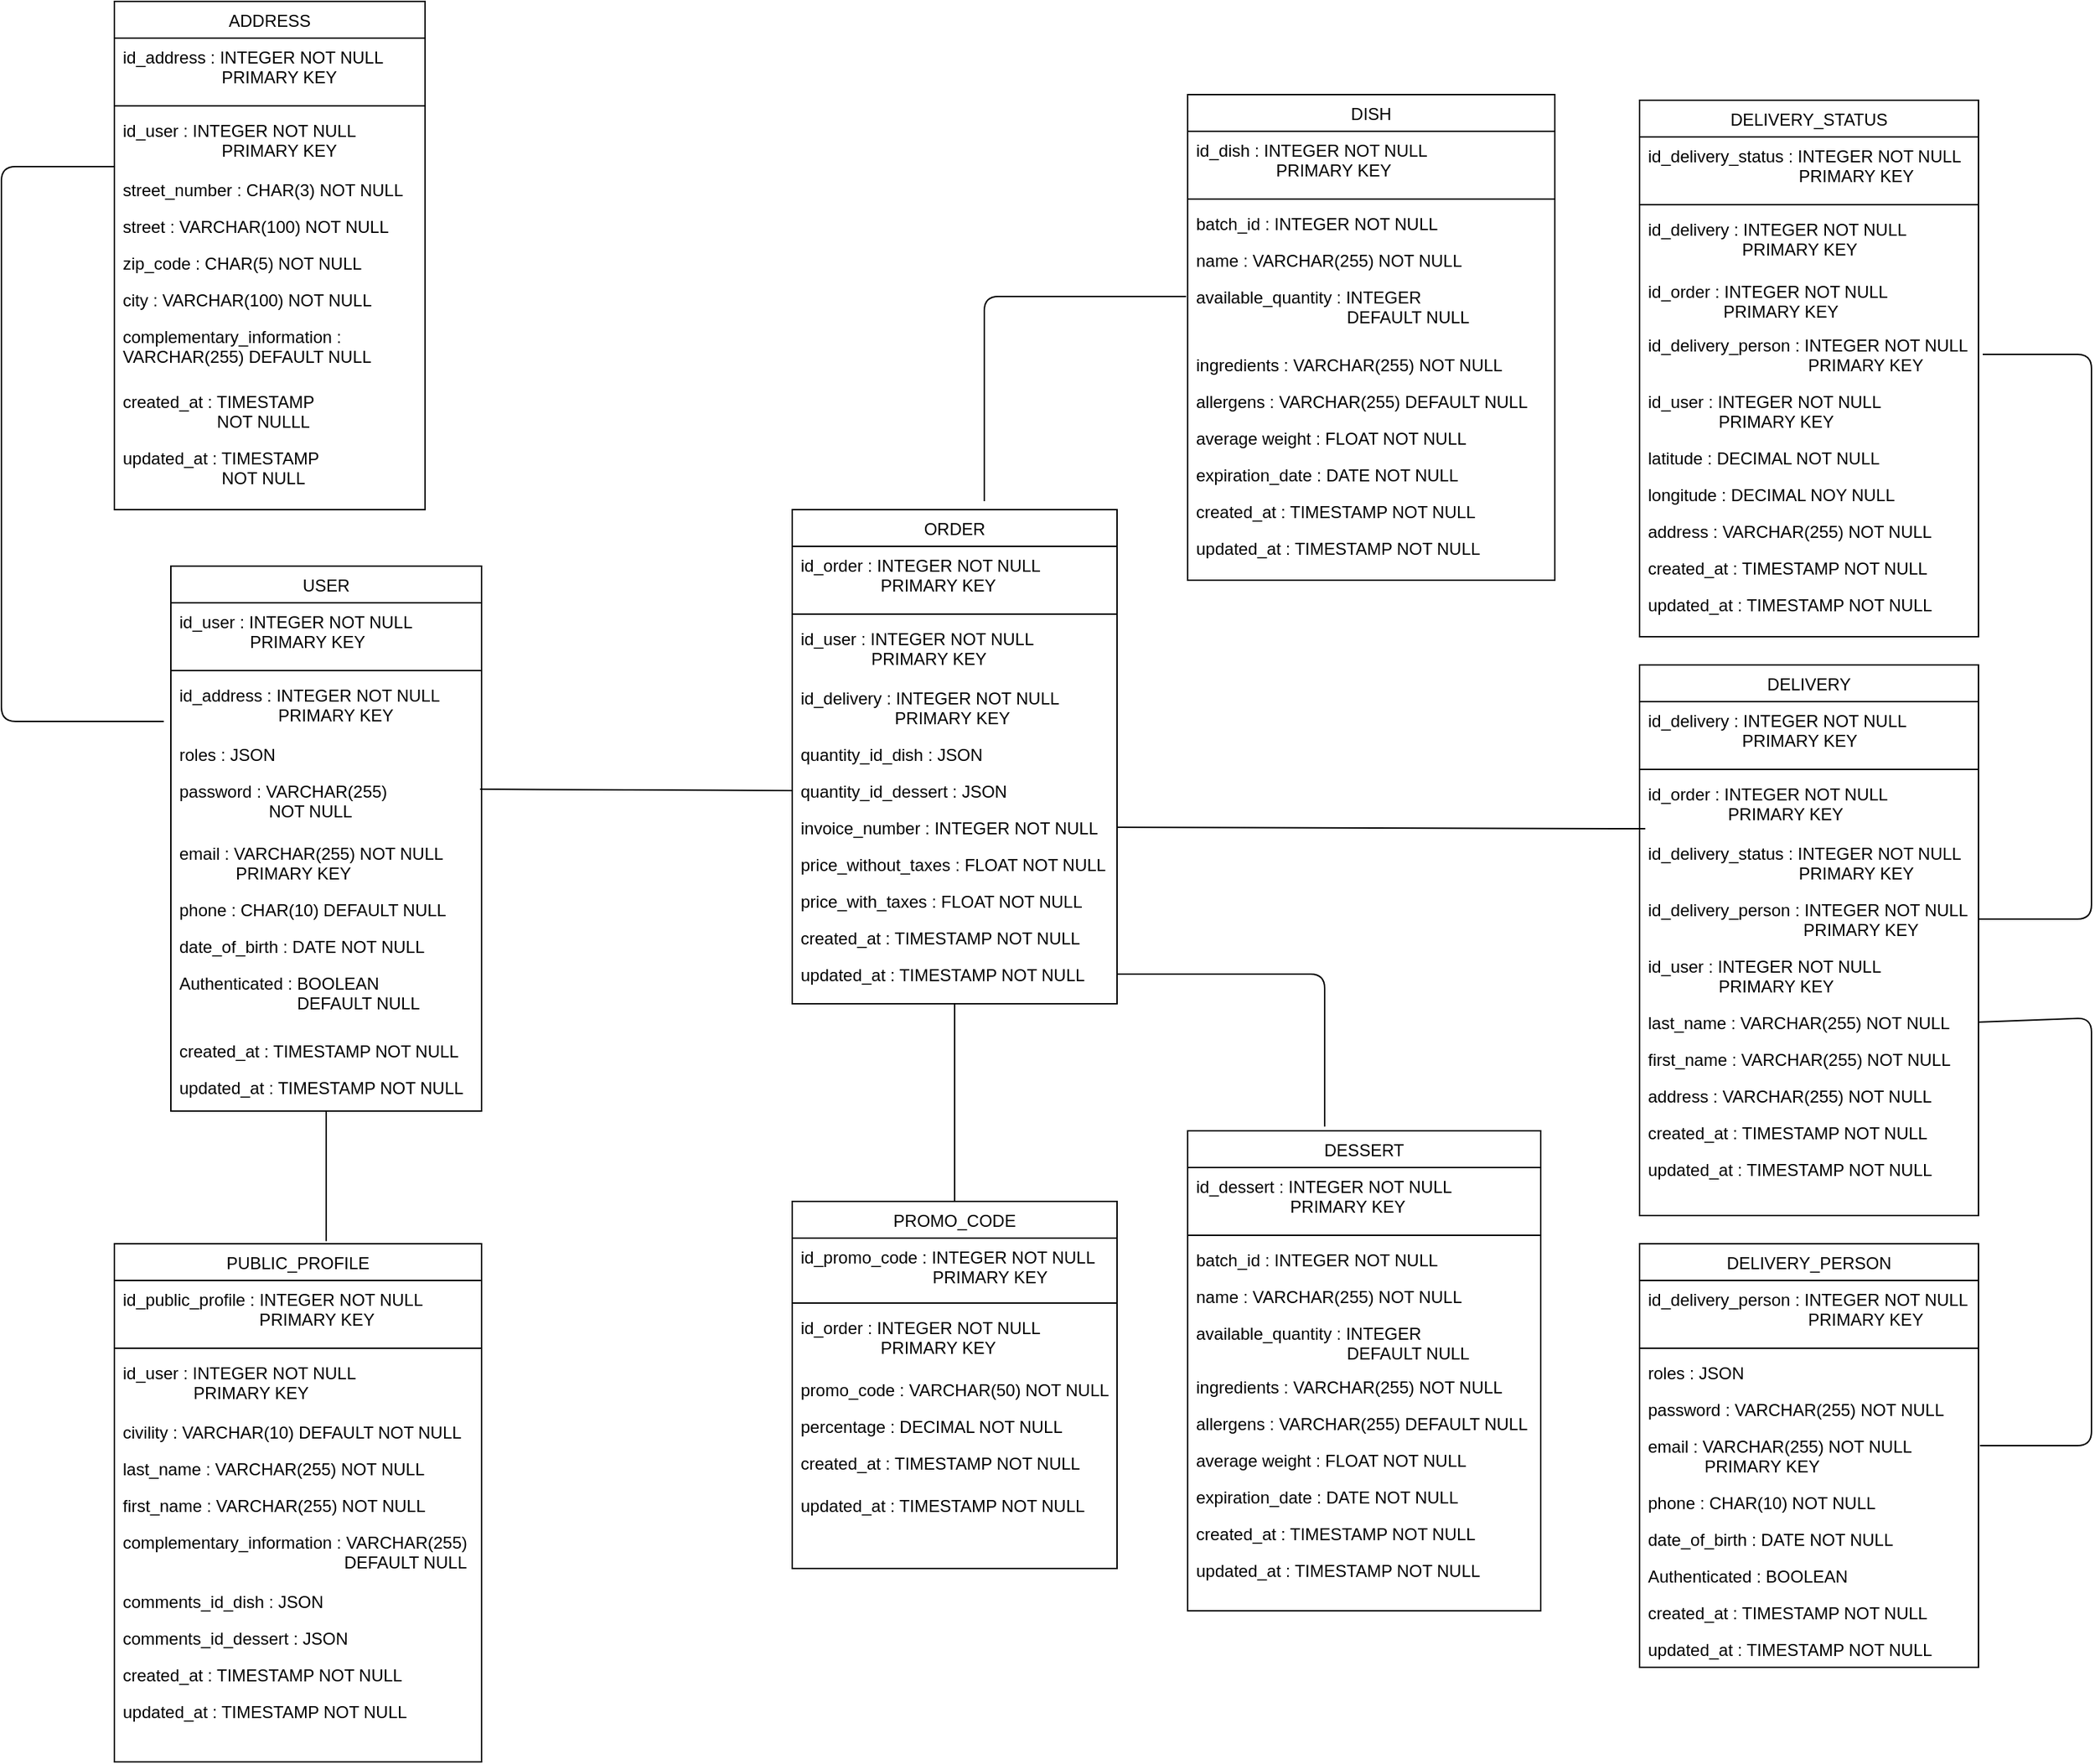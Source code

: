 <mxfile version="14.6.13" type="device"><diagram id="C5RBs43oDa-KdzZeNtuy" name="Page-1"><mxGraphModel dx="1314" dy="1981" grid="1" gridSize="10" guides="1" tooltips="1" connect="1" arrows="1" fold="1" page="1" pageScale="1" pageWidth="827" pageHeight="1169" math="0" shadow="0"><root><mxCell id="WIyWlLk6GJQsqaUBKTNV-0"/><mxCell id="WIyWlLk6GJQsqaUBKTNV-1" parent="WIyWlLk6GJQsqaUBKTNV-0"/><mxCell id="zkfFHV4jXpPFQw0GAbJ--6" value="USER" style="swimlane;fontStyle=0;align=center;verticalAlign=top;childLayout=stackLayout;horizontal=1;startSize=26;horizontalStack=0;resizeParent=1;resizeLast=0;collapsible=1;marginBottom=0;rounded=0;shadow=0;strokeWidth=1;" parent="WIyWlLk6GJQsqaUBKTNV-1" vertex="1"><mxGeometry x="160" y="160" width="220" height="386" as="geometry"><mxRectangle x="130" y="380" width="160" height="26" as="alternateBounds"/></mxGeometry></mxCell><mxCell id="zkfFHV4jXpPFQw0GAbJ--7" value="id_user : INTEGER NOT NULL &#10;               PRIMARY KEY" style="text;align=left;verticalAlign=top;spacingLeft=4;spacingRight=4;overflow=hidden;rotatable=0;points=[[0,0.5],[1,0.5]];portConstraint=eastwest;" parent="zkfFHV4jXpPFQw0GAbJ--6" vertex="1"><mxGeometry y="26" width="220" height="44" as="geometry"/></mxCell><mxCell id="zkfFHV4jXpPFQw0GAbJ--9" value="" style="line;html=1;strokeWidth=1;align=left;verticalAlign=middle;spacingTop=-1;spacingLeft=3;spacingRight=3;rotatable=0;labelPosition=right;points=[];portConstraint=eastwest;" parent="zkfFHV4jXpPFQw0GAbJ--6" vertex="1"><mxGeometry y="70" width="220" height="8" as="geometry"/></mxCell><mxCell id="uL6CH6kMxRRnZn6X0IcA-140" value="id_address : INTEGER NOT NULL &#10;                     PRIMARY KEY" style="text;align=left;verticalAlign=top;spacingLeft=4;spacingRight=4;overflow=hidden;rotatable=0;points=[[0,0.5],[1,0.5]];portConstraint=eastwest;" parent="zkfFHV4jXpPFQw0GAbJ--6" vertex="1"><mxGeometry y="78" width="220" height="42" as="geometry"/></mxCell><mxCell id="zkfFHV4jXpPFQw0GAbJ--8" value="roles : JSON" style="text;align=left;verticalAlign=top;spacingLeft=4;spacingRight=4;overflow=hidden;rotatable=0;points=[[0,0.5],[1,0.5]];portConstraint=eastwest;rounded=0;shadow=0;html=0;" parent="zkfFHV4jXpPFQw0GAbJ--6" vertex="1"><mxGeometry y="120" width="220" height="26" as="geometry"/></mxCell><mxCell id="uL6CH6kMxRRnZn6X0IcA-0" value="password : VARCHAR(255) &#10;                   NOT NULL" style="text;align=left;verticalAlign=top;spacingLeft=4;spacingRight=4;overflow=hidden;rotatable=0;points=[[0,0.5],[1,0.5]];portConstraint=eastwest;rounded=0;shadow=0;html=0;" parent="zkfFHV4jXpPFQw0GAbJ--6" vertex="1"><mxGeometry y="146" width="220" height="44" as="geometry"/></mxCell><mxCell id="uL6CH6kMxRRnZn6X0IcA-1" value="email : VARCHAR(255) NOT NULL&#10;            PRIMARY KEY" style="text;align=left;verticalAlign=top;spacingLeft=4;spacingRight=4;overflow=hidden;rotatable=0;points=[[0,0.5],[1,0.5]];portConstraint=eastwest;rounded=0;shadow=0;html=0;" parent="zkfFHV4jXpPFQw0GAbJ--6" vertex="1"><mxGeometry y="190" width="220" height="40" as="geometry"/></mxCell><mxCell id="uL6CH6kMxRRnZn6X0IcA-3" value="phone : CHAR(10) DEFAULT NULL" style="text;align=left;verticalAlign=top;spacingLeft=4;spacingRight=4;overflow=hidden;rotatable=0;points=[[0,0.5],[1,0.5]];portConstraint=eastwest;rounded=0;shadow=0;html=0;" parent="zkfFHV4jXpPFQw0GAbJ--6" vertex="1"><mxGeometry y="230" width="220" height="26" as="geometry"/></mxCell><mxCell id="uL6CH6kMxRRnZn6X0IcA-22" value="date_of_birth : DATE NOT NULL" style="text;align=left;verticalAlign=top;spacingLeft=4;spacingRight=4;overflow=hidden;rotatable=0;points=[[0,0.5],[1,0.5]];portConstraint=eastwest;rounded=0;shadow=0;html=0;" parent="zkfFHV4jXpPFQw0GAbJ--6" vertex="1"><mxGeometry y="256" width="220" height="26" as="geometry"/></mxCell><mxCell id="uL6CH6kMxRRnZn6X0IcA-137" value="Authenticated : BOOLEAN&#10;                         DEFAULT NULL" style="text;align=left;verticalAlign=top;spacingLeft=4;spacingRight=4;overflow=hidden;rotatable=0;points=[[0,0.5],[1,0.5]];portConstraint=eastwest;rounded=0;shadow=0;html=0;" parent="zkfFHV4jXpPFQw0GAbJ--6" vertex="1"><mxGeometry y="282" width="220" height="48" as="geometry"/></mxCell><mxCell id="zkfFHV4jXpPFQw0GAbJ--11" value="created_at : TIMESTAMP NOT NULL&#10;" style="text;align=left;verticalAlign=top;spacingLeft=4;spacingRight=4;overflow=hidden;rotatable=0;points=[[0,0.5],[1,0.5]];portConstraint=eastwest;" parent="zkfFHV4jXpPFQw0GAbJ--6" vertex="1"><mxGeometry y="330" width="220" height="26" as="geometry"/></mxCell><mxCell id="zkfFHV4jXpPFQw0GAbJ--10" value="updated_at : TIMESTAMP NOT NULL" style="text;align=left;verticalAlign=top;spacingLeft=4;spacingRight=4;overflow=hidden;rotatable=0;points=[[0,0.5],[1,0.5]];portConstraint=eastwest;fontStyle=0" parent="zkfFHV4jXpPFQw0GAbJ--6" vertex="1"><mxGeometry y="356" width="220" height="26" as="geometry"/></mxCell><mxCell id="uL6CH6kMxRRnZn6X0IcA-5" value="ADDRESS&#10;" style="swimlane;fontStyle=0;align=center;verticalAlign=top;childLayout=stackLayout;horizontal=1;startSize=26;horizontalStack=0;resizeParent=1;resizeLast=0;collapsible=1;marginBottom=0;rounded=0;shadow=0;strokeWidth=1;" parent="WIyWlLk6GJQsqaUBKTNV-1" vertex="1"><mxGeometry x="120" y="-240" width="220" height="360" as="geometry"><mxRectangle x="130" y="380" width="160" height="26" as="alternateBounds"/></mxGeometry></mxCell><mxCell id="uL6CH6kMxRRnZn6X0IcA-6" value="id_address : INTEGER NOT NULL &#10;                     PRIMARY KEY&#10;" style="text;align=left;verticalAlign=top;spacingLeft=4;spacingRight=4;overflow=hidden;rotatable=0;points=[[0,0.5],[1,0.5]];portConstraint=eastwest;" parent="uL6CH6kMxRRnZn6X0IcA-5" vertex="1"><mxGeometry y="26" width="220" height="44" as="geometry"/></mxCell><mxCell id="uL6CH6kMxRRnZn6X0IcA-12" value="" style="line;html=1;strokeWidth=1;align=left;verticalAlign=middle;spacingTop=-1;spacingLeft=3;spacingRight=3;rotatable=0;labelPosition=right;points=[];portConstraint=eastwest;" parent="uL6CH6kMxRRnZn6X0IcA-5" vertex="1"><mxGeometry y="70" width="220" height="8" as="geometry"/></mxCell><mxCell id="uL6CH6kMxRRnZn6X0IcA-7" value="id_user : INTEGER NOT NULL &#10;                     PRIMARY KEY&#10;" style="text;align=left;verticalAlign=top;spacingLeft=4;spacingRight=4;overflow=hidden;rotatable=0;points=[[0,0.5],[1,0.5]];portConstraint=eastwest;rounded=0;shadow=0;html=0;" parent="uL6CH6kMxRRnZn6X0IcA-5" vertex="1"><mxGeometry y="78" width="220" height="42" as="geometry"/></mxCell><mxCell id="uL6CH6kMxRRnZn6X0IcA-8" value="street_number : CHAR(3) NOT NULL" style="text;align=left;verticalAlign=top;spacingLeft=4;spacingRight=4;overflow=hidden;rotatable=0;points=[[0,0.5],[1,0.5]];portConstraint=eastwest;rounded=0;shadow=0;html=0;" parent="uL6CH6kMxRRnZn6X0IcA-5" vertex="1"><mxGeometry y="120" width="220" height="26" as="geometry"/></mxCell><mxCell id="uL6CH6kMxRRnZn6X0IcA-9" value="street : VARCHAR(100) NOT NULL" style="text;align=left;verticalAlign=top;spacingLeft=4;spacingRight=4;overflow=hidden;rotatable=0;points=[[0,0.5],[1,0.5]];portConstraint=eastwest;rounded=0;shadow=0;html=0;" parent="uL6CH6kMxRRnZn6X0IcA-5" vertex="1"><mxGeometry y="146" width="220" height="26" as="geometry"/></mxCell><mxCell id="uL6CH6kMxRRnZn6X0IcA-10" value="zip_code : CHAR(5) NOT NULL" style="text;align=left;verticalAlign=top;spacingLeft=4;spacingRight=4;overflow=hidden;rotatable=0;points=[[0,0.5],[1,0.5]];portConstraint=eastwest;rounded=0;shadow=0;html=0;" parent="uL6CH6kMxRRnZn6X0IcA-5" vertex="1"><mxGeometry y="172" width="220" height="26" as="geometry"/></mxCell><mxCell id="uL6CH6kMxRRnZn6X0IcA-11" value="city : VARCHAR(100) NOT NULL " style="text;align=left;verticalAlign=top;spacingLeft=4;spacingRight=4;overflow=hidden;rotatable=0;points=[[0,0.5],[1,0.5]];portConstraint=eastwest;rounded=0;shadow=0;html=0;" parent="uL6CH6kMxRRnZn6X0IcA-5" vertex="1"><mxGeometry y="198" width="220" height="26" as="geometry"/></mxCell><mxCell id="uL6CH6kMxRRnZn6X0IcA-15" value="complementary_information : &#10;VARCHAR(255) DEFAULT NULL" style="text;align=left;verticalAlign=top;spacingLeft=4;spacingRight=4;overflow=hidden;rotatable=0;points=[[0,0.5],[1,0.5]];portConstraint=eastwest;rounded=0;shadow=0;html=0;" parent="uL6CH6kMxRRnZn6X0IcA-5" vertex="1"><mxGeometry y="224" width="220" height="46" as="geometry"/></mxCell><mxCell id="uL6CH6kMxRRnZn6X0IcA-13" value="created_at : TIMESTAMP &#10;                    NOT NULLL" style="text;align=left;verticalAlign=top;spacingLeft=4;spacingRight=4;overflow=hidden;rotatable=0;points=[[0,0.5],[1,0.5]];portConstraint=eastwest;" parent="uL6CH6kMxRRnZn6X0IcA-5" vertex="1"><mxGeometry y="270" width="220" height="40" as="geometry"/></mxCell><mxCell id="uL6CH6kMxRRnZn6X0IcA-14" value="updated_at : TIMESTAMP&#10;                     NOT NULL" style="text;align=left;verticalAlign=top;spacingLeft=4;spacingRight=4;overflow=hidden;rotatable=0;points=[[0,0.5],[1,0.5]];portConstraint=eastwest;fontStyle=0" parent="uL6CH6kMxRRnZn6X0IcA-5" vertex="1"><mxGeometry y="310" width="220" height="50" as="geometry"/></mxCell><mxCell id="uL6CH6kMxRRnZn6X0IcA-16" value="PUBLIC_PROFILE" style="swimlane;fontStyle=0;align=center;verticalAlign=top;childLayout=stackLayout;horizontal=1;startSize=26;horizontalStack=0;resizeParent=1;resizeLast=0;collapsible=1;marginBottom=0;rounded=0;shadow=0;strokeWidth=1;" parent="WIyWlLk6GJQsqaUBKTNV-1" vertex="1"><mxGeometry x="120" y="640" width="260" height="367" as="geometry"><mxRectangle x="130" y="380" width="160" height="26" as="alternateBounds"/></mxGeometry></mxCell><mxCell id="uL6CH6kMxRRnZn6X0IcA-17" value="id_public_profile : INTEGER NOT NULL &#10;                             PRIMARY KEY" style="text;align=left;verticalAlign=top;spacingLeft=4;spacingRight=4;overflow=hidden;rotatable=0;points=[[0,0.5],[1,0.5]];portConstraint=eastwest;" parent="uL6CH6kMxRRnZn6X0IcA-16" vertex="1"><mxGeometry y="26" width="260" height="44" as="geometry"/></mxCell><mxCell id="uL6CH6kMxRRnZn6X0IcA-24" value="" style="line;html=1;strokeWidth=1;align=left;verticalAlign=middle;spacingTop=-1;spacingLeft=3;spacingRight=3;rotatable=0;labelPosition=right;points=[];portConstraint=eastwest;" parent="uL6CH6kMxRRnZn6X0IcA-16" vertex="1"><mxGeometry y="70" width="260" height="8" as="geometry"/></mxCell><mxCell id="uL6CH6kMxRRnZn6X0IcA-18" value="id_user : INTEGER NOT NULL &#10;               PRIMARY KEY" style="text;align=left;verticalAlign=top;spacingLeft=4;spacingRight=4;overflow=hidden;rotatable=0;points=[[0,0.5],[1,0.5]];portConstraint=eastwest;rounded=0;shadow=0;html=0;" parent="uL6CH6kMxRRnZn6X0IcA-16" vertex="1"><mxGeometry y="78" width="260" height="42" as="geometry"/></mxCell><mxCell id="uL6CH6kMxRRnZn6X0IcA-19" value="civility : VARCHAR(10) DEFAULT NOT NULL" style="text;align=left;verticalAlign=top;spacingLeft=4;spacingRight=4;overflow=hidden;rotatable=0;points=[[0,0.5],[1,0.5]];portConstraint=eastwest;rounded=0;shadow=0;html=0;" parent="uL6CH6kMxRRnZn6X0IcA-16" vertex="1"><mxGeometry y="120" width="260" height="26" as="geometry"/></mxCell><mxCell id="uL6CH6kMxRRnZn6X0IcA-136" value="last_name : VARCHAR(255) NOT NULL" style="text;align=left;verticalAlign=top;spacingLeft=4;spacingRight=4;overflow=hidden;rotatable=0;points=[[0,0.5],[1,0.5]];portConstraint=eastwest;rounded=0;shadow=0;html=0;" parent="uL6CH6kMxRRnZn6X0IcA-16" vertex="1"><mxGeometry y="146" width="260" height="26" as="geometry"/></mxCell><mxCell id="uL6CH6kMxRRnZn6X0IcA-21" value="first_name : VARCHAR(255) NOT NULL" style="text;align=left;verticalAlign=top;spacingLeft=4;spacingRight=4;overflow=hidden;rotatable=0;points=[[0,0.5],[1,0.5]];portConstraint=eastwest;rounded=0;shadow=0;html=0;" parent="uL6CH6kMxRRnZn6X0IcA-16" vertex="1"><mxGeometry y="172" width="260" height="26" as="geometry"/></mxCell><mxCell id="uL6CH6kMxRRnZn6X0IcA-23" value="complementary_information : VARCHAR(255) &#10;                                               DEFAULT NULL" style="text;align=left;verticalAlign=top;spacingLeft=4;spacingRight=4;overflow=hidden;rotatable=0;points=[[0,0.5],[1,0.5]];portConstraint=eastwest;rounded=0;shadow=0;html=0;" parent="uL6CH6kMxRRnZn6X0IcA-16" vertex="1"><mxGeometry y="198" width="260" height="42" as="geometry"/></mxCell><mxCell id="uL6CH6kMxRRnZn6X0IcA-135" value="comments_id_dish : JSON" style="text;align=left;verticalAlign=top;spacingLeft=4;spacingRight=4;overflow=hidden;rotatable=0;points=[[0,0.5],[1,0.5]];portConstraint=eastwest;rounded=0;shadow=0;html=0;" parent="uL6CH6kMxRRnZn6X0IcA-16" vertex="1"><mxGeometry y="240" width="260" height="26" as="geometry"/></mxCell><mxCell id="uL6CH6kMxRRnZn6X0IcA-142" value="comments_id_dessert : JSON" style="text;align=left;verticalAlign=top;spacingLeft=4;spacingRight=4;overflow=hidden;rotatable=0;points=[[0,0.5],[1,0.5]];portConstraint=eastwest;rounded=0;shadow=0;html=0;" parent="uL6CH6kMxRRnZn6X0IcA-16" vertex="1"><mxGeometry y="266" width="260" height="26" as="geometry"/></mxCell><mxCell id="uL6CH6kMxRRnZn6X0IcA-25" value="created_at : TIMESTAMP NOT NULL&#10;" style="text;align=left;verticalAlign=top;spacingLeft=4;spacingRight=4;overflow=hidden;rotatable=0;points=[[0,0.5],[1,0.5]];portConstraint=eastwest;" parent="uL6CH6kMxRRnZn6X0IcA-16" vertex="1"><mxGeometry y="292" width="260" height="26" as="geometry"/></mxCell><mxCell id="uL6CH6kMxRRnZn6X0IcA-26" value="updated_at : TIMESTAMP NOT NULL&#10;" style="text;align=left;verticalAlign=top;spacingLeft=4;spacingRight=4;overflow=hidden;rotatable=0;points=[[0,0.5],[1,0.5]];portConstraint=eastwest;fontStyle=0" parent="uL6CH6kMxRRnZn6X0IcA-16" vertex="1"><mxGeometry y="318" width="260" height="26" as="geometry"/></mxCell><mxCell id="uL6CH6kMxRRnZn6X0IcA-28" value="" style="endArrow=none;html=1;entryX=0;entryY=0.929;entryDx=0;entryDy=0;entryPerimeter=0;" parent="WIyWlLk6GJQsqaUBKTNV-1" target="uL6CH6kMxRRnZn6X0IcA-7" edge="1"><mxGeometry width="50" height="50" relative="1" as="geometry"><mxPoint x="155" y="270" as="sourcePoint"/><mxPoint x="100" y="-125" as="targetPoint"/><Array as="points"><mxPoint x="40" y="270"/><mxPoint x="40" y="-123"/></Array></mxGeometry></mxCell><mxCell id="uL6CH6kMxRRnZn6X0IcA-31" value="" style="endArrow=none;html=1;entryX=0.5;entryY=1;entryDx=0;entryDy=0;exitX=0.577;exitY=-0.005;exitDx=0;exitDy=0;exitPerimeter=0;" parent="WIyWlLk6GJQsqaUBKTNV-1" source="uL6CH6kMxRRnZn6X0IcA-16" target="zkfFHV4jXpPFQw0GAbJ--6" edge="1"><mxGeometry width="50" height="50" relative="1" as="geometry"><mxPoint x="240" y="441" as="sourcePoint"/><mxPoint x="280" y="380" as="targetPoint"/></mxGeometry></mxCell><mxCell id="uL6CH6kMxRRnZn6X0IcA-41" value="ORDER" style="swimlane;fontStyle=0;align=center;verticalAlign=top;childLayout=stackLayout;horizontal=1;startSize=26;horizontalStack=0;resizeParent=1;resizeLast=0;collapsible=1;marginBottom=0;rounded=0;shadow=0;strokeWidth=1;" parent="WIyWlLk6GJQsqaUBKTNV-1" vertex="1"><mxGeometry x="600" y="120" width="230" height="350" as="geometry"><mxRectangle x="130" y="380" width="160" height="26" as="alternateBounds"/></mxGeometry></mxCell><mxCell id="uL6CH6kMxRRnZn6X0IcA-42" value="id_order : INTEGER NOT NULL &#10;                 PRIMARY KEY" style="text;align=left;verticalAlign=top;spacingLeft=4;spacingRight=4;overflow=hidden;rotatable=0;points=[[0,0.5],[1,0.5]];portConstraint=eastwest;" parent="uL6CH6kMxRRnZn6X0IcA-41" vertex="1"><mxGeometry y="26" width="230" height="44" as="geometry"/></mxCell><mxCell id="uL6CH6kMxRRnZn6X0IcA-49" value="" style="line;html=1;strokeWidth=1;align=left;verticalAlign=middle;spacingTop=-1;spacingLeft=3;spacingRight=3;rotatable=0;labelPosition=right;points=[];portConstraint=eastwest;" parent="uL6CH6kMxRRnZn6X0IcA-41" vertex="1"><mxGeometry y="70" width="230" height="8" as="geometry"/></mxCell><mxCell id="uL6CH6kMxRRnZn6X0IcA-44" value="id_user : INTEGER NOT NULL &#10;               PRIMARY KEY" style="text;align=left;verticalAlign=top;spacingLeft=4;spacingRight=4;overflow=hidden;rotatable=0;points=[[0,0.5],[1,0.5]];portConstraint=eastwest;rounded=0;shadow=0;html=0;" parent="uL6CH6kMxRRnZn6X0IcA-41" vertex="1"><mxGeometry y="78" width="230" height="42" as="geometry"/></mxCell><mxCell id="uL6CH6kMxRRnZn6X0IcA-45" value="id_delivery : INTEGER NOT NULL &#10;                    PRIMARY KEY" style="text;align=left;verticalAlign=top;spacingLeft=4;spacingRight=4;overflow=hidden;rotatable=0;points=[[0,0.5],[1,0.5]];portConstraint=eastwest;rounded=0;shadow=0;html=0;" parent="uL6CH6kMxRRnZn6X0IcA-41" vertex="1"><mxGeometry y="120" width="230" height="40" as="geometry"/></mxCell><mxCell id="uL6CH6kMxRRnZn6X0IcA-111" value="quantity_id_dish : JSON" style="text;align=left;verticalAlign=top;spacingLeft=4;spacingRight=4;overflow=hidden;rotatable=0;points=[[0,0.5],[1,0.5]];portConstraint=eastwest;rounded=0;shadow=0;html=0;" parent="uL6CH6kMxRRnZn6X0IcA-41" vertex="1"><mxGeometry y="160" width="230" height="26" as="geometry"/></mxCell><mxCell id="uL6CH6kMxRRnZn6X0IcA-112" value="quantity_id_dessert : JSON" style="text;align=left;verticalAlign=top;spacingLeft=4;spacingRight=4;overflow=hidden;rotatable=0;points=[[0,0.5],[1,0.5]];portConstraint=eastwest;rounded=0;shadow=0;html=0;" parent="uL6CH6kMxRRnZn6X0IcA-41" vertex="1"><mxGeometry y="186" width="230" height="26" as="geometry"/></mxCell><mxCell id="uL6CH6kMxRRnZn6X0IcA-43" value="invoice_number : INTEGER NOT NULL" style="text;align=left;verticalAlign=top;spacingLeft=4;spacingRight=4;overflow=hidden;rotatable=0;points=[[0,0.5],[1,0.5]];portConstraint=eastwest;rounded=0;shadow=0;html=0;" parent="uL6CH6kMxRRnZn6X0IcA-41" vertex="1"><mxGeometry y="212" width="230" height="26" as="geometry"/></mxCell><mxCell id="uL6CH6kMxRRnZn6X0IcA-47" value="price_without_taxes : FLOAT NOT NULL" style="text;align=left;verticalAlign=top;spacingLeft=4;spacingRight=4;overflow=hidden;rotatable=0;points=[[0,0.5],[1,0.5]];portConstraint=eastwest;rounded=0;shadow=0;html=0;" parent="uL6CH6kMxRRnZn6X0IcA-41" vertex="1"><mxGeometry y="238" width="230" height="26" as="geometry"/></mxCell><mxCell id="uL6CH6kMxRRnZn6X0IcA-48" value="price_with_taxes : FLOAT NOT NULL" style="text;align=left;verticalAlign=top;spacingLeft=4;spacingRight=4;overflow=hidden;rotatable=0;points=[[0,0.5],[1,0.5]];portConstraint=eastwest;rounded=0;shadow=0;html=0;" parent="uL6CH6kMxRRnZn6X0IcA-41" vertex="1"><mxGeometry y="264" width="230" height="26" as="geometry"/></mxCell><mxCell id="uL6CH6kMxRRnZn6X0IcA-50" value="created_at : TIMESTAMP NOT NULL&#10;" style="text;align=left;verticalAlign=top;spacingLeft=4;spacingRight=4;overflow=hidden;rotatable=0;points=[[0,0.5],[1,0.5]];portConstraint=eastwest;" parent="uL6CH6kMxRRnZn6X0IcA-41" vertex="1"><mxGeometry y="290" width="230" height="26" as="geometry"/></mxCell><mxCell id="uL6CH6kMxRRnZn6X0IcA-51" value="updated_at : TIMESTAMP NOT NULL&#10;" style="text;align=left;verticalAlign=top;spacingLeft=4;spacingRight=4;overflow=hidden;rotatable=0;points=[[0,0.5],[1,0.5]];portConstraint=eastwest;fontStyle=0" parent="uL6CH6kMxRRnZn6X0IcA-41" vertex="1"><mxGeometry y="316" width="230" height="26" as="geometry"/></mxCell><mxCell id="uL6CH6kMxRRnZn6X0IcA-52" value="" style="endArrow=none;html=1;exitX=0.995;exitY=0.273;exitDx=0;exitDy=0;exitPerimeter=0;entryX=0;entryY=0.5;entryDx=0;entryDy=0;" parent="WIyWlLk6GJQsqaUBKTNV-1" source="uL6CH6kMxRRnZn6X0IcA-0" target="uL6CH6kMxRRnZn6X0IcA-112" edge="1"><mxGeometry width="50" height="50" relative="1" as="geometry"><mxPoint x="420" y="290" as="sourcePoint"/><mxPoint x="470" y="240" as="targetPoint"/></mxGeometry></mxCell><mxCell id="uL6CH6kMxRRnZn6X0IcA-62" value="DELIVERY_PERSON" style="swimlane;fontStyle=0;align=center;verticalAlign=top;childLayout=stackLayout;horizontal=1;startSize=26;horizontalStack=0;resizeParent=1;resizeLast=0;collapsible=1;marginBottom=0;rounded=0;shadow=0;strokeWidth=1;" parent="WIyWlLk6GJQsqaUBKTNV-1" vertex="1"><mxGeometry x="1200" y="640" width="240" height="300" as="geometry"><mxRectangle x="130" y="380" width="160" height="26" as="alternateBounds"/></mxGeometry></mxCell><mxCell id="uL6CH6kMxRRnZn6X0IcA-63" value="id_delivery_person : INTEGER NOT NULL &#10;                                  PRIMARY KEY" style="text;align=left;verticalAlign=top;spacingLeft=4;spacingRight=4;overflow=hidden;rotatable=0;points=[[0,0.5],[1,0.5]];portConstraint=eastwest;" parent="uL6CH6kMxRRnZn6X0IcA-62" vertex="1"><mxGeometry y="26" width="240" height="44" as="geometry"/></mxCell><mxCell id="uL6CH6kMxRRnZn6X0IcA-70" value="" style="line;html=1;strokeWidth=1;align=left;verticalAlign=middle;spacingTop=-1;spacingLeft=3;spacingRight=3;rotatable=0;labelPosition=right;points=[];portConstraint=eastwest;" parent="uL6CH6kMxRRnZn6X0IcA-62" vertex="1"><mxGeometry y="70" width="240" height="8" as="geometry"/></mxCell><mxCell id="uL6CH6kMxRRnZn6X0IcA-64" value="roles : JSON" style="text;align=left;verticalAlign=top;spacingLeft=4;spacingRight=4;overflow=hidden;rotatable=0;points=[[0,0.5],[1,0.5]];portConstraint=eastwest;rounded=0;shadow=0;html=0;" parent="uL6CH6kMxRRnZn6X0IcA-62" vertex="1"><mxGeometry y="78" width="240" height="26" as="geometry"/></mxCell><mxCell id="uL6CH6kMxRRnZn6X0IcA-65" value="password : VARCHAR(255) NOT NULL" style="text;align=left;verticalAlign=top;spacingLeft=4;spacingRight=4;overflow=hidden;rotatable=0;points=[[0,0.5],[1,0.5]];portConstraint=eastwest;rounded=0;shadow=0;html=0;" parent="uL6CH6kMxRRnZn6X0IcA-62" vertex="1"><mxGeometry y="104" width="240" height="26" as="geometry"/></mxCell><mxCell id="uL6CH6kMxRRnZn6X0IcA-66" value="email : VARCHAR(255) NOT NULL&#10;            PRIMARY KEY" style="text;align=left;verticalAlign=top;spacingLeft=4;spacingRight=4;overflow=hidden;rotatable=0;points=[[0,0.5],[1,0.5]];portConstraint=eastwest;rounded=0;shadow=0;html=0;" parent="uL6CH6kMxRRnZn6X0IcA-62" vertex="1"><mxGeometry y="130" width="240" height="40" as="geometry"/></mxCell><mxCell id="uL6CH6kMxRRnZn6X0IcA-67" value="phone : CHAR(10) NOT NULL" style="text;align=left;verticalAlign=top;spacingLeft=4;spacingRight=4;overflow=hidden;rotatable=0;points=[[0,0.5],[1,0.5]];portConstraint=eastwest;rounded=0;shadow=0;html=0;" parent="uL6CH6kMxRRnZn6X0IcA-62" vertex="1"><mxGeometry y="170" width="240" height="26" as="geometry"/></mxCell><mxCell id="uL6CH6kMxRRnZn6X0IcA-68" value="date_of_birth : DATE NOT NULL" style="text;align=left;verticalAlign=top;spacingLeft=4;spacingRight=4;overflow=hidden;rotatable=0;points=[[0,0.5],[1,0.5]];portConstraint=eastwest;rounded=0;shadow=0;html=0;" parent="uL6CH6kMxRRnZn6X0IcA-62" vertex="1"><mxGeometry y="196" width="240" height="26" as="geometry"/></mxCell><mxCell id="uL6CH6kMxRRnZn6X0IcA-69" value="Authenticated : BOOLEAN" style="text;align=left;verticalAlign=top;spacingLeft=4;spacingRight=4;overflow=hidden;rotatable=0;points=[[0,0.5],[1,0.5]];portConstraint=eastwest;rounded=0;shadow=0;html=0;" parent="uL6CH6kMxRRnZn6X0IcA-62" vertex="1"><mxGeometry y="222" width="240" height="26" as="geometry"/></mxCell><mxCell id="uL6CH6kMxRRnZn6X0IcA-71" value="created_at : TIMESTAMP NOT NULL&#10;" style="text;align=left;verticalAlign=top;spacingLeft=4;spacingRight=4;overflow=hidden;rotatable=0;points=[[0,0.5],[1,0.5]];portConstraint=eastwest;" parent="uL6CH6kMxRRnZn6X0IcA-62" vertex="1"><mxGeometry y="248" width="240" height="26" as="geometry"/></mxCell><mxCell id="uL6CH6kMxRRnZn6X0IcA-72" value="updated_at : TIMESTAMP NOT NULL&#10;" style="text;align=left;verticalAlign=top;spacingLeft=4;spacingRight=4;overflow=hidden;rotatable=0;points=[[0,0.5],[1,0.5]];portConstraint=eastwest;fontStyle=0" parent="uL6CH6kMxRRnZn6X0IcA-62" vertex="1"><mxGeometry y="274" width="240" height="26" as="geometry"/></mxCell><mxCell id="uL6CH6kMxRRnZn6X0IcA-73" value="PROMO_CODE&#10;" style="swimlane;fontStyle=0;align=center;verticalAlign=top;childLayout=stackLayout;horizontal=1;startSize=26;horizontalStack=0;resizeParent=1;resizeLast=0;collapsible=1;marginBottom=0;rounded=0;shadow=0;strokeWidth=1;" parent="WIyWlLk6GJQsqaUBKTNV-1" vertex="1"><mxGeometry x="600" y="610" width="230" height="260" as="geometry"><mxRectangle x="130" y="380" width="160" height="26" as="alternateBounds"/></mxGeometry></mxCell><mxCell id="uL6CH6kMxRRnZn6X0IcA-75" value="id_promo_code : INTEGER NOT NULL &#10;                            PRIMARY KEY" style="text;align=left;verticalAlign=top;spacingLeft=4;spacingRight=4;overflow=hidden;rotatable=0;points=[[0,0.5],[1,0.5]];portConstraint=eastwest;rounded=0;shadow=0;html=0;" parent="uL6CH6kMxRRnZn6X0IcA-73" vertex="1"><mxGeometry y="26" width="230" height="42" as="geometry"/></mxCell><mxCell id="uL6CH6kMxRRnZn6X0IcA-80" value="" style="line;html=1;strokeWidth=1;align=left;verticalAlign=middle;spacingTop=-1;spacingLeft=3;spacingRight=3;rotatable=0;labelPosition=right;points=[];portConstraint=eastwest;" parent="uL6CH6kMxRRnZn6X0IcA-73" vertex="1"><mxGeometry y="68" width="230" height="8" as="geometry"/></mxCell><mxCell id="uL6CH6kMxRRnZn6X0IcA-74" value="id_order : INTEGER NOT NULL &#10;                 PRIMARY KEY" style="text;align=left;verticalAlign=top;spacingLeft=4;spacingRight=4;overflow=hidden;rotatable=0;points=[[0,0.5],[1,0.5]];portConstraint=eastwest;" parent="uL6CH6kMxRRnZn6X0IcA-73" vertex="1"><mxGeometry y="76" width="230" height="44" as="geometry"/></mxCell><mxCell id="uL6CH6kMxRRnZn6X0IcA-77" value="promo_code : VARCHAR(50) NOT NULL" style="text;align=left;verticalAlign=top;spacingLeft=4;spacingRight=4;overflow=hidden;rotatable=0;points=[[0,0.5],[1,0.5]];portConstraint=eastwest;rounded=0;shadow=0;html=0;" parent="uL6CH6kMxRRnZn6X0IcA-73" vertex="1"><mxGeometry y="120" width="230" height="26" as="geometry"/></mxCell><mxCell id="uL6CH6kMxRRnZn6X0IcA-78" value="percentage : DECIMAL NOT NULL" style="text;align=left;verticalAlign=top;spacingLeft=4;spacingRight=4;overflow=hidden;rotatable=0;points=[[0,0.5],[1,0.5]];portConstraint=eastwest;rounded=0;shadow=0;html=0;" parent="uL6CH6kMxRRnZn6X0IcA-73" vertex="1"><mxGeometry y="146" width="230" height="26" as="geometry"/></mxCell><mxCell id="uL6CH6kMxRRnZn6X0IcA-81" value="created_at : TIMESTAMP NOT NULL&#10;" style="text;align=left;verticalAlign=top;spacingLeft=4;spacingRight=4;overflow=hidden;rotatable=0;points=[[0,0.5],[1,0.5]];portConstraint=eastwest;" parent="uL6CH6kMxRRnZn6X0IcA-73" vertex="1"><mxGeometry y="172" width="230" height="30" as="geometry"/></mxCell><mxCell id="uL6CH6kMxRRnZn6X0IcA-82" value="updated_at : TIMESTAMP NOT NULL&#10;" style="text;align=left;verticalAlign=top;spacingLeft=4;spacingRight=4;overflow=hidden;rotatable=0;points=[[0,0.5],[1,0.5]];portConstraint=eastwest;fontStyle=0" parent="uL6CH6kMxRRnZn6X0IcA-73" vertex="1"><mxGeometry y="202" width="230" height="26" as="geometry"/></mxCell><mxCell id="uL6CH6kMxRRnZn6X0IcA-83" value="" style="endArrow=none;html=1;entryX=0.5;entryY=1;entryDx=0;entryDy=0;exitX=0.5;exitY=0;exitDx=0;exitDy=0;" parent="WIyWlLk6GJQsqaUBKTNV-1" source="uL6CH6kMxRRnZn6X0IcA-73" target="uL6CH6kMxRRnZn6X0IcA-41" edge="1"><mxGeometry width="50" height="50" relative="1" as="geometry"><mxPoint x="680" y="530" as="sourcePoint"/><mxPoint x="730" y="480" as="targetPoint"/></mxGeometry></mxCell><mxCell id="uL6CH6kMxRRnZn6X0IcA-87" value="DELIVERY" style="swimlane;fontStyle=0;align=center;verticalAlign=top;childLayout=stackLayout;horizontal=1;startSize=26;horizontalStack=0;resizeParent=1;resizeLast=0;collapsible=1;marginBottom=0;rounded=0;shadow=0;strokeWidth=1;" parent="WIyWlLk6GJQsqaUBKTNV-1" vertex="1"><mxGeometry x="1200" y="230" width="240" height="390" as="geometry"><mxRectangle x="130" y="380" width="160" height="26" as="alternateBounds"/></mxGeometry></mxCell><mxCell id="uL6CH6kMxRRnZn6X0IcA-90" value="id_delivery : INTEGER NOT NULL &#10;                    PRIMARY KEY" style="text;align=left;verticalAlign=top;spacingLeft=4;spacingRight=4;overflow=hidden;rotatable=0;points=[[0,0.5],[1,0.5]];portConstraint=eastwest;rounded=0;shadow=0;html=0;" parent="uL6CH6kMxRRnZn6X0IcA-87" vertex="1"><mxGeometry y="26" width="240" height="44" as="geometry"/></mxCell><mxCell id="uL6CH6kMxRRnZn6X0IcA-94" value="" style="line;html=1;strokeWidth=1;align=left;verticalAlign=middle;spacingTop=-1;spacingLeft=3;spacingRight=3;rotatable=0;labelPosition=right;points=[];portConstraint=eastwest;" parent="uL6CH6kMxRRnZn6X0IcA-87" vertex="1"><mxGeometry y="70" width="240" height="8" as="geometry"/></mxCell><mxCell id="uL6CH6kMxRRnZn6X0IcA-88" value="id_order : INTEGER NOT NULL &#10;                 PRIMARY KEY" style="text;align=left;verticalAlign=top;spacingLeft=4;spacingRight=4;overflow=hidden;rotatable=0;points=[[0,0.5],[1,0.5]];portConstraint=eastwest;" parent="uL6CH6kMxRRnZn6X0IcA-87" vertex="1"><mxGeometry y="78" width="240" height="42" as="geometry"/></mxCell><mxCell id="uL6CH6kMxRRnZn6X0IcA-93" value="id_delivery_status : INTEGER NOT NULL &#10;                                PRIMARY KEY" style="text;align=left;verticalAlign=top;spacingLeft=4;spacingRight=4;overflow=hidden;rotatable=0;points=[[0,0.5],[1,0.5]];portConstraint=eastwest;rounded=0;shadow=0;html=0;" parent="uL6CH6kMxRRnZn6X0IcA-87" vertex="1"><mxGeometry y="120" width="240" height="40" as="geometry"/></mxCell><mxCell id="uL6CH6kMxRRnZn6X0IcA-97" value="id_delivery_person : INTEGER NOT NULL &#10;                                 PRIMARY KEY" style="text;align=left;verticalAlign=top;spacingLeft=4;spacingRight=4;overflow=hidden;rotatable=0;points=[[0,0.5],[1,0.5]];portConstraint=eastwest;rounded=0;shadow=0;html=0;" parent="uL6CH6kMxRRnZn6X0IcA-87" vertex="1"><mxGeometry y="160" width="240" height="40" as="geometry"/></mxCell><mxCell id="uL6CH6kMxRRnZn6X0IcA-89" value="id_user : INTEGER NOT NULL &#10;               PRIMARY KEY" style="text;align=left;verticalAlign=top;spacingLeft=4;spacingRight=4;overflow=hidden;rotatable=0;points=[[0,0.5],[1,0.5]];portConstraint=eastwest;rounded=0;shadow=0;html=0;" parent="uL6CH6kMxRRnZn6X0IcA-87" vertex="1"><mxGeometry y="200" width="240" height="40" as="geometry"/></mxCell><mxCell id="uL6CH6kMxRRnZn6X0IcA-91" value="last_name : VARCHAR(255) NOT NULL" style="text;align=left;verticalAlign=top;spacingLeft=4;spacingRight=4;overflow=hidden;rotatable=0;points=[[0,0.5],[1,0.5]];portConstraint=eastwest;rounded=0;shadow=0;html=0;" parent="uL6CH6kMxRRnZn6X0IcA-87" vertex="1"><mxGeometry y="240" width="240" height="26" as="geometry"/></mxCell><mxCell id="uL6CH6kMxRRnZn6X0IcA-92" value="first_name : VARCHAR(255) NOT NULL" style="text;align=left;verticalAlign=top;spacingLeft=4;spacingRight=4;overflow=hidden;rotatable=0;points=[[0,0.5],[1,0.5]];portConstraint=eastwest;rounded=0;shadow=0;html=0;" parent="uL6CH6kMxRRnZn6X0IcA-87" vertex="1"><mxGeometry y="266" width="240" height="26" as="geometry"/></mxCell><mxCell id="uL6CH6kMxRRnZn6X0IcA-98" value="address : VARCHAR(255) NOT NULL" style="text;align=left;verticalAlign=top;spacingLeft=4;spacingRight=4;overflow=hidden;rotatable=0;points=[[0,0.5],[1,0.5]];portConstraint=eastwest;rounded=0;shadow=0;html=0;" parent="uL6CH6kMxRRnZn6X0IcA-87" vertex="1"><mxGeometry y="292" width="240" height="26" as="geometry"/></mxCell><mxCell id="uL6CH6kMxRRnZn6X0IcA-95" value="created_at : TIMESTAMP NOT NULL&#10;" style="text;align=left;verticalAlign=top;spacingLeft=4;spacingRight=4;overflow=hidden;rotatable=0;points=[[0,0.5],[1,0.5]];portConstraint=eastwest;" parent="uL6CH6kMxRRnZn6X0IcA-87" vertex="1"><mxGeometry y="318" width="240" height="26" as="geometry"/></mxCell><mxCell id="uL6CH6kMxRRnZn6X0IcA-96" value="updated_at : TIMESTAMP NOT NULL&#10;" style="text;align=left;verticalAlign=top;spacingLeft=4;spacingRight=4;overflow=hidden;rotatable=0;points=[[0,0.5],[1,0.5]];portConstraint=eastwest;fontStyle=0" parent="uL6CH6kMxRRnZn6X0IcA-87" vertex="1"><mxGeometry y="344" width="240" height="26" as="geometry"/></mxCell><mxCell id="uL6CH6kMxRRnZn6X0IcA-99" value="DELIVERY_STATUS" style="swimlane;fontStyle=0;align=center;verticalAlign=top;childLayout=stackLayout;horizontal=1;startSize=26;horizontalStack=0;resizeParent=1;resizeLast=0;collapsible=1;marginBottom=0;rounded=0;shadow=0;strokeWidth=1;" parent="WIyWlLk6GJQsqaUBKTNV-1" vertex="1"><mxGeometry x="1200" y="-170" width="240" height="380" as="geometry"><mxRectangle x="130" y="380" width="160" height="26" as="alternateBounds"/></mxGeometry></mxCell><mxCell id="uL6CH6kMxRRnZn6X0IcA-102" value="id_delivery_status : INTEGER NOT NULL &#10;                                PRIMARY KEY" style="text;align=left;verticalAlign=top;spacingLeft=4;spacingRight=4;overflow=hidden;rotatable=0;points=[[0,0.5],[1,0.5]];portConstraint=eastwest;rounded=0;shadow=0;html=0;" parent="uL6CH6kMxRRnZn6X0IcA-99" vertex="1"><mxGeometry y="26" width="240" height="44" as="geometry"/></mxCell><mxCell id="uL6CH6kMxRRnZn6X0IcA-108" value="" style="line;html=1;strokeWidth=1;align=left;verticalAlign=middle;spacingTop=-1;spacingLeft=3;spacingRight=3;rotatable=0;labelPosition=right;points=[];portConstraint=eastwest;" parent="uL6CH6kMxRRnZn6X0IcA-99" vertex="1"><mxGeometry y="70" width="240" height="8" as="geometry"/></mxCell><mxCell id="uL6CH6kMxRRnZn6X0IcA-100" value="id_delivery : INTEGER NOT NULL &#10;                    PRIMARY KEY" style="text;align=left;verticalAlign=top;spacingLeft=4;spacingRight=4;overflow=hidden;rotatable=0;points=[[0,0.5],[1,0.5]];portConstraint=eastwest;rounded=0;shadow=0;html=0;" parent="uL6CH6kMxRRnZn6X0IcA-99" vertex="1"><mxGeometry y="78" width="240" height="44" as="geometry"/></mxCell><mxCell id="uL6CH6kMxRRnZn6X0IcA-101" value="id_order : INTEGER NOT NULL &#10;                PRIMARY KEY" style="text;align=left;verticalAlign=top;spacingLeft=4;spacingRight=4;overflow=hidden;rotatable=0;points=[[0,0.5],[1,0.5]];portConstraint=eastwest;" parent="uL6CH6kMxRRnZn6X0IcA-99" vertex="1"><mxGeometry y="122" width="240" height="38" as="geometry"/></mxCell><mxCell id="uL6CH6kMxRRnZn6X0IcA-103" value="id_delivery_person : INTEGER NOT NULL &#10;                                  PRIMARY KEY" style="text;align=left;verticalAlign=top;spacingLeft=4;spacingRight=4;overflow=hidden;rotatable=0;points=[[0,0.5],[1,0.5]];portConstraint=eastwest;rounded=0;shadow=0;html=0;" parent="uL6CH6kMxRRnZn6X0IcA-99" vertex="1"><mxGeometry y="160" width="240" height="40" as="geometry"/></mxCell><mxCell id="uL6CH6kMxRRnZn6X0IcA-104" value="id_user : INTEGER NOT NULL&#10;               PRIMARY KEY" style="text;align=left;verticalAlign=top;spacingLeft=4;spacingRight=4;overflow=hidden;rotatable=0;points=[[0,0.5],[1,0.5]];portConstraint=eastwest;rounded=0;shadow=0;html=0;" parent="uL6CH6kMxRRnZn6X0IcA-99" vertex="1"><mxGeometry y="200" width="240" height="40" as="geometry"/></mxCell><mxCell id="uL6CH6kMxRRnZn6X0IcA-105" value="latitude : DECIMAL NOT NULL" style="text;align=left;verticalAlign=top;spacingLeft=4;spacingRight=4;overflow=hidden;rotatable=0;points=[[0,0.5],[1,0.5]];portConstraint=eastwest;rounded=0;shadow=0;html=0;" parent="uL6CH6kMxRRnZn6X0IcA-99" vertex="1"><mxGeometry y="240" width="240" height="26" as="geometry"/></mxCell><mxCell id="uL6CH6kMxRRnZn6X0IcA-106" value="longitude : DECIMAL NOY NULL" style="text;align=left;verticalAlign=top;spacingLeft=4;spacingRight=4;overflow=hidden;rotatable=0;points=[[0,0.5],[1,0.5]];portConstraint=eastwest;rounded=0;shadow=0;html=0;" parent="uL6CH6kMxRRnZn6X0IcA-99" vertex="1"><mxGeometry y="266" width="240" height="26" as="geometry"/></mxCell><mxCell id="uL6CH6kMxRRnZn6X0IcA-107" value="address : VARCHAR(255) NOT NULL" style="text;align=left;verticalAlign=top;spacingLeft=4;spacingRight=4;overflow=hidden;rotatable=0;points=[[0,0.5],[1,0.5]];portConstraint=eastwest;rounded=0;shadow=0;html=0;" parent="uL6CH6kMxRRnZn6X0IcA-99" vertex="1"><mxGeometry y="292" width="240" height="26" as="geometry"/></mxCell><mxCell id="uL6CH6kMxRRnZn6X0IcA-109" value="created_at : TIMESTAMP NOT NULL&#10;" style="text;align=left;verticalAlign=top;spacingLeft=4;spacingRight=4;overflow=hidden;rotatable=0;points=[[0,0.5],[1,0.5]];portConstraint=eastwest;" parent="uL6CH6kMxRRnZn6X0IcA-99" vertex="1"><mxGeometry y="318" width="240" height="26" as="geometry"/></mxCell><mxCell id="uL6CH6kMxRRnZn6X0IcA-110" value="updated_at : TIMESTAMP NOT NULL&#10;" style="text;align=left;verticalAlign=top;spacingLeft=4;spacingRight=4;overflow=hidden;rotatable=0;points=[[0,0.5],[1,0.5]];portConstraint=eastwest;fontStyle=0" parent="uL6CH6kMxRRnZn6X0IcA-99" vertex="1"><mxGeometry y="344" width="240" height="26" as="geometry"/></mxCell><mxCell id="uL6CH6kMxRRnZn6X0IcA-113" value="DESSERT" style="swimlane;fontStyle=0;align=center;verticalAlign=top;childLayout=stackLayout;horizontal=1;startSize=26;horizontalStack=0;resizeParent=1;resizeLast=0;collapsible=1;marginBottom=0;rounded=0;shadow=0;strokeWidth=1;" parent="WIyWlLk6GJQsqaUBKTNV-1" vertex="1"><mxGeometry x="880" y="560" width="250" height="340" as="geometry"><mxRectangle x="130" y="380" width="160" height="26" as="alternateBounds"/></mxGeometry></mxCell><mxCell id="uL6CH6kMxRRnZn6X0IcA-117" value="id_dessert : INTEGER NOT NULL &#10;                    PRIMARY KEY" style="text;align=left;verticalAlign=top;spacingLeft=4;spacingRight=4;overflow=hidden;rotatable=0;points=[[0,0.5],[1,0.5]];portConstraint=eastwest;rounded=0;shadow=0;html=0;" parent="uL6CH6kMxRRnZn6X0IcA-113" vertex="1"><mxGeometry y="26" width="250" height="44" as="geometry"/></mxCell><mxCell id="uL6CH6kMxRRnZn6X0IcA-122" value="" style="line;html=1;strokeWidth=1;align=left;verticalAlign=middle;spacingTop=-1;spacingLeft=3;spacingRight=3;rotatable=0;labelPosition=right;points=[];portConstraint=eastwest;" parent="uL6CH6kMxRRnZn6X0IcA-113" vertex="1"><mxGeometry y="70" width="250" height="8" as="geometry"/></mxCell><mxCell id="uL6CH6kMxRRnZn6X0IcA-143" value="batch_id : INTEGER NOT NULL" style="text;align=left;verticalAlign=top;spacingLeft=4;spacingRight=4;overflow=hidden;rotatable=0;points=[[0,0.5],[1,0.5]];portConstraint=eastwest;rounded=0;shadow=0;html=0;" parent="uL6CH6kMxRRnZn6X0IcA-113" vertex="1"><mxGeometry y="78" width="250" height="26" as="geometry"/></mxCell><mxCell id="uL6CH6kMxRRnZn6X0IcA-118" value="name : VARCHAR(255) NOT NULL" style="text;align=left;verticalAlign=top;spacingLeft=4;spacingRight=4;overflow=hidden;rotatable=0;points=[[0,0.5],[1,0.5]];portConstraint=eastwest;rounded=0;shadow=0;html=0;" parent="uL6CH6kMxRRnZn6X0IcA-113" vertex="1"><mxGeometry y="104" width="250" height="26" as="geometry"/></mxCell><mxCell id="uL6CH6kMxRRnZn6X0IcA-116" value="available_quantity : INTEGER&#10;                                DEFAULT NULL" style="text;align=left;verticalAlign=top;spacingLeft=4;spacingRight=4;overflow=hidden;rotatable=0;points=[[0,0.5],[1,0.5]];portConstraint=eastwest;rounded=0;shadow=0;html=0;" parent="uL6CH6kMxRRnZn6X0IcA-113" vertex="1"><mxGeometry y="130" width="250" height="38" as="geometry"/></mxCell><mxCell id="uL6CH6kMxRRnZn6X0IcA-146" value="ingredients : VARCHAR(255) NOT NULL" style="text;align=left;verticalAlign=top;spacingLeft=4;spacingRight=4;overflow=hidden;rotatable=0;points=[[0,0.5],[1,0.5]];portConstraint=eastwest;rounded=0;shadow=0;html=0;" parent="uL6CH6kMxRRnZn6X0IcA-113" vertex="1"><mxGeometry y="168" width="250" height="26" as="geometry"/></mxCell><mxCell id="uL6CH6kMxRRnZn6X0IcA-119" value="allergens : VARCHAR(255) DEFAULT NULL" style="text;align=left;verticalAlign=top;spacingLeft=4;spacingRight=4;overflow=hidden;rotatable=0;points=[[0,0.5],[1,0.5]];portConstraint=eastwest;rounded=0;shadow=0;html=0;" parent="uL6CH6kMxRRnZn6X0IcA-113" vertex="1"><mxGeometry y="194" width="250" height="26" as="geometry"/></mxCell><mxCell id="uL6CH6kMxRRnZn6X0IcA-120" value="average weight : FLOAT NOT NULL" style="text;align=left;verticalAlign=top;spacingLeft=4;spacingRight=4;overflow=hidden;rotatable=0;points=[[0,0.5],[1,0.5]];portConstraint=eastwest;rounded=0;shadow=0;html=0;" parent="uL6CH6kMxRRnZn6X0IcA-113" vertex="1"><mxGeometry y="220" width="250" height="26" as="geometry"/></mxCell><mxCell id="uL6CH6kMxRRnZn6X0IcA-121" value="expiration_date : DATE NOT NULL" style="text;align=left;verticalAlign=top;spacingLeft=4;spacingRight=4;overflow=hidden;rotatable=0;points=[[0,0.5],[1,0.5]];portConstraint=eastwest;rounded=0;shadow=0;html=0;" parent="uL6CH6kMxRRnZn6X0IcA-113" vertex="1"><mxGeometry y="246" width="250" height="26" as="geometry"/></mxCell><mxCell id="uL6CH6kMxRRnZn6X0IcA-123" value="created_at : TIMESTAMP NOT NULL&#10;" style="text;align=left;verticalAlign=top;spacingLeft=4;spacingRight=4;overflow=hidden;rotatable=0;points=[[0,0.5],[1,0.5]];portConstraint=eastwest;" parent="uL6CH6kMxRRnZn6X0IcA-113" vertex="1"><mxGeometry y="272" width="250" height="26" as="geometry"/></mxCell><mxCell id="uL6CH6kMxRRnZn6X0IcA-124" value="updated_at : TIMESTAMP NOT NULL&#10;" style="text;align=left;verticalAlign=top;spacingLeft=4;spacingRight=4;overflow=hidden;rotatable=0;points=[[0,0.5],[1,0.5]];portConstraint=eastwest;fontStyle=0" parent="uL6CH6kMxRRnZn6X0IcA-113" vertex="1"><mxGeometry y="298" width="250" height="26" as="geometry"/></mxCell><mxCell id="uL6CH6kMxRRnZn6X0IcA-125" value="DISH" style="swimlane;fontStyle=0;align=center;verticalAlign=top;childLayout=stackLayout;horizontal=1;startSize=26;horizontalStack=0;resizeParent=1;resizeLast=0;collapsible=1;marginBottom=0;rounded=0;shadow=0;strokeWidth=1;" parent="WIyWlLk6GJQsqaUBKTNV-1" vertex="1"><mxGeometry x="880" y="-174" width="260" height="344" as="geometry"><mxRectangle x="130" y="380" width="160" height="26" as="alternateBounds"/></mxGeometry></mxCell><mxCell id="uL6CH6kMxRRnZn6X0IcA-126" value="id_dish : INTEGER NOT NULL &#10;                 PRIMARY KEY" style="text;align=left;verticalAlign=top;spacingLeft=4;spacingRight=4;overflow=hidden;rotatable=0;points=[[0,0.5],[1,0.5]];portConstraint=eastwest;rounded=0;shadow=0;html=0;" parent="uL6CH6kMxRRnZn6X0IcA-125" vertex="1"><mxGeometry y="26" width="260" height="44" as="geometry"/></mxCell><mxCell id="uL6CH6kMxRRnZn6X0IcA-132" value="" style="line;html=1;strokeWidth=1;align=left;verticalAlign=middle;spacingTop=-1;spacingLeft=3;spacingRight=3;rotatable=0;labelPosition=right;points=[];portConstraint=eastwest;" parent="uL6CH6kMxRRnZn6X0IcA-125" vertex="1"><mxGeometry y="70" width="260" height="8" as="geometry"/></mxCell><mxCell id="uL6CH6kMxRRnZn6X0IcA-144" value="batch_id : INTEGER NOT NULL" style="text;align=left;verticalAlign=top;spacingLeft=4;spacingRight=4;overflow=hidden;rotatable=0;points=[[0,0.5],[1,0.5]];portConstraint=eastwest;rounded=0;shadow=0;html=0;" parent="uL6CH6kMxRRnZn6X0IcA-125" vertex="1"><mxGeometry y="78" width="260" height="26" as="geometry"/></mxCell><mxCell id="uL6CH6kMxRRnZn6X0IcA-145" value="name : VARCHAR(255) NOT NULL" style="text;align=left;verticalAlign=top;spacingLeft=4;spacingRight=4;overflow=hidden;rotatable=0;points=[[0,0.5],[1,0.5]];portConstraint=eastwest;rounded=0;shadow=0;html=0;" parent="uL6CH6kMxRRnZn6X0IcA-125" vertex="1"><mxGeometry y="104" width="260" height="26" as="geometry"/></mxCell><mxCell id="uL6CH6kMxRRnZn6X0IcA-127" value="available_quantity : INTEGER&#10;                                DEFAULT NULL" style="text;align=left;verticalAlign=top;spacingLeft=4;spacingRight=4;overflow=hidden;rotatable=0;points=[[0,0.5],[1,0.5]];portConstraint=eastwest;rounded=0;shadow=0;html=0;" parent="uL6CH6kMxRRnZn6X0IcA-125" vertex="1"><mxGeometry y="130" width="260" height="48" as="geometry"/></mxCell><mxCell id="uL6CH6kMxRRnZn6X0IcA-128" value="ingredients : VARCHAR(255) NOT NULL" style="text;align=left;verticalAlign=top;spacingLeft=4;spacingRight=4;overflow=hidden;rotatable=0;points=[[0,0.5],[1,0.5]];portConstraint=eastwest;rounded=0;shadow=0;html=0;" parent="uL6CH6kMxRRnZn6X0IcA-125" vertex="1"><mxGeometry y="178" width="260" height="26" as="geometry"/></mxCell><mxCell id="uL6CH6kMxRRnZn6X0IcA-129" value="allergens : VARCHAR(255) DEFAULT NULL" style="text;align=left;verticalAlign=top;spacingLeft=4;spacingRight=4;overflow=hidden;rotatable=0;points=[[0,0.5],[1,0.5]];portConstraint=eastwest;rounded=0;shadow=0;html=0;" parent="uL6CH6kMxRRnZn6X0IcA-125" vertex="1"><mxGeometry y="204" width="260" height="26" as="geometry"/></mxCell><mxCell id="uL6CH6kMxRRnZn6X0IcA-130" value="average weight : FLOAT NOT NULL" style="text;align=left;verticalAlign=top;spacingLeft=4;spacingRight=4;overflow=hidden;rotatable=0;points=[[0,0.5],[1,0.5]];portConstraint=eastwest;rounded=0;shadow=0;html=0;" parent="uL6CH6kMxRRnZn6X0IcA-125" vertex="1"><mxGeometry y="230" width="260" height="26" as="geometry"/></mxCell><mxCell id="uL6CH6kMxRRnZn6X0IcA-131" value="expiration_date : DATE NOT NULL" style="text;align=left;verticalAlign=top;spacingLeft=4;spacingRight=4;overflow=hidden;rotatable=0;points=[[0,0.5],[1,0.5]];portConstraint=eastwest;rounded=0;shadow=0;html=0;" parent="uL6CH6kMxRRnZn6X0IcA-125" vertex="1"><mxGeometry y="256" width="260" height="26" as="geometry"/></mxCell><mxCell id="uL6CH6kMxRRnZn6X0IcA-133" value="created_at : TIMESTAMP NOT NULL&#10;" style="text;align=left;verticalAlign=top;spacingLeft=4;spacingRight=4;overflow=hidden;rotatable=0;points=[[0,0.5],[1,0.5]];portConstraint=eastwest;" parent="uL6CH6kMxRRnZn6X0IcA-125" vertex="1"><mxGeometry y="282" width="260" height="26" as="geometry"/></mxCell><mxCell id="uL6CH6kMxRRnZn6X0IcA-134" value="updated_at : TIMESTAMP NOT NULL&#10;" style="text;align=left;verticalAlign=top;spacingLeft=4;spacingRight=4;overflow=hidden;rotatable=0;points=[[0,0.5],[1,0.5]];portConstraint=eastwest;fontStyle=0" parent="uL6CH6kMxRRnZn6X0IcA-125" vertex="1"><mxGeometry y="308" width="260" height="26" as="geometry"/></mxCell><mxCell id="uL6CH6kMxRRnZn6X0IcA-147" value="" style="endArrow=none;html=1;exitX=1;exitY=0.5;exitDx=0;exitDy=0;entryX=0.388;entryY=-0.009;entryDx=0;entryDy=0;entryPerimeter=0;" parent="WIyWlLk6GJQsqaUBKTNV-1" source="uL6CH6kMxRRnZn6X0IcA-51" target="uL6CH6kMxRRnZn6X0IcA-113" edge="1"><mxGeometry width="50" height="50" relative="1" as="geometry"><mxPoint x="930" y="390" as="sourcePoint"/><mxPoint x="980" y="340" as="targetPoint"/><Array as="points"><mxPoint x="977" y="449"/></Array></mxGeometry></mxCell><mxCell id="uL6CH6kMxRRnZn6X0IcA-152" value="" style="endArrow=none;html=1;entryX=-0.004;entryY=0.271;entryDx=0;entryDy=0;entryPerimeter=0;" parent="WIyWlLk6GJQsqaUBKTNV-1" target="uL6CH6kMxRRnZn6X0IcA-127" edge="1"><mxGeometry width="50" height="50" relative="1" as="geometry"><mxPoint x="736" y="114" as="sourcePoint"/><mxPoint x="820" y="-40" as="targetPoint"/><Array as="points"><mxPoint x="736" y="-31"/></Array></mxGeometry></mxCell><mxCell id="uL6CH6kMxRRnZn6X0IcA-156" value="" style="endArrow=none;html=1;exitX=1;exitY=0.5;exitDx=0;exitDy=0;entryX=0.017;entryY=-0.1;entryDx=0;entryDy=0;entryPerimeter=0;" parent="WIyWlLk6GJQsqaUBKTNV-1" source="uL6CH6kMxRRnZn6X0IcA-43" target="uL6CH6kMxRRnZn6X0IcA-93" edge="1"><mxGeometry width="50" height="50" relative="1" as="geometry"><mxPoint x="960" y="250" as="sourcePoint"/><mxPoint x="1010" y="200" as="targetPoint"/></mxGeometry></mxCell><mxCell id="uL6CH6kMxRRnZn6X0IcA-158" value="" style="endArrow=none;html=1;entryX=1;entryY=0.5;entryDx=0;entryDy=0;exitX=1.004;exitY=0.325;exitDx=0;exitDy=0;exitPerimeter=0;" parent="WIyWlLk6GJQsqaUBKTNV-1" source="uL6CH6kMxRRnZn6X0IcA-66" target="uL6CH6kMxRRnZn6X0IcA-91" edge="1"><mxGeometry width="50" height="50" relative="1" as="geometry"><mxPoint x="1500" y="530" as="sourcePoint"/><mxPoint x="1550" y="480" as="targetPoint"/><Array as="points"><mxPoint x="1520" y="783"/><mxPoint x="1520" y="480"/></Array></mxGeometry></mxCell><mxCell id="uL6CH6kMxRRnZn6X0IcA-160" value="" style="endArrow=none;html=1;exitX=1;exitY=0.5;exitDx=0;exitDy=0;" parent="WIyWlLk6GJQsqaUBKTNV-1" source="uL6CH6kMxRRnZn6X0IcA-97" edge="1"><mxGeometry width="50" height="50" relative="1" as="geometry"><mxPoint x="1490" y="90" as="sourcePoint"/><mxPoint x="1443" y="10" as="targetPoint"/><Array as="points"><mxPoint x="1520" y="410"/><mxPoint x="1520" y="10"/></Array></mxGeometry></mxCell></root></mxGraphModel></diagram></mxfile>